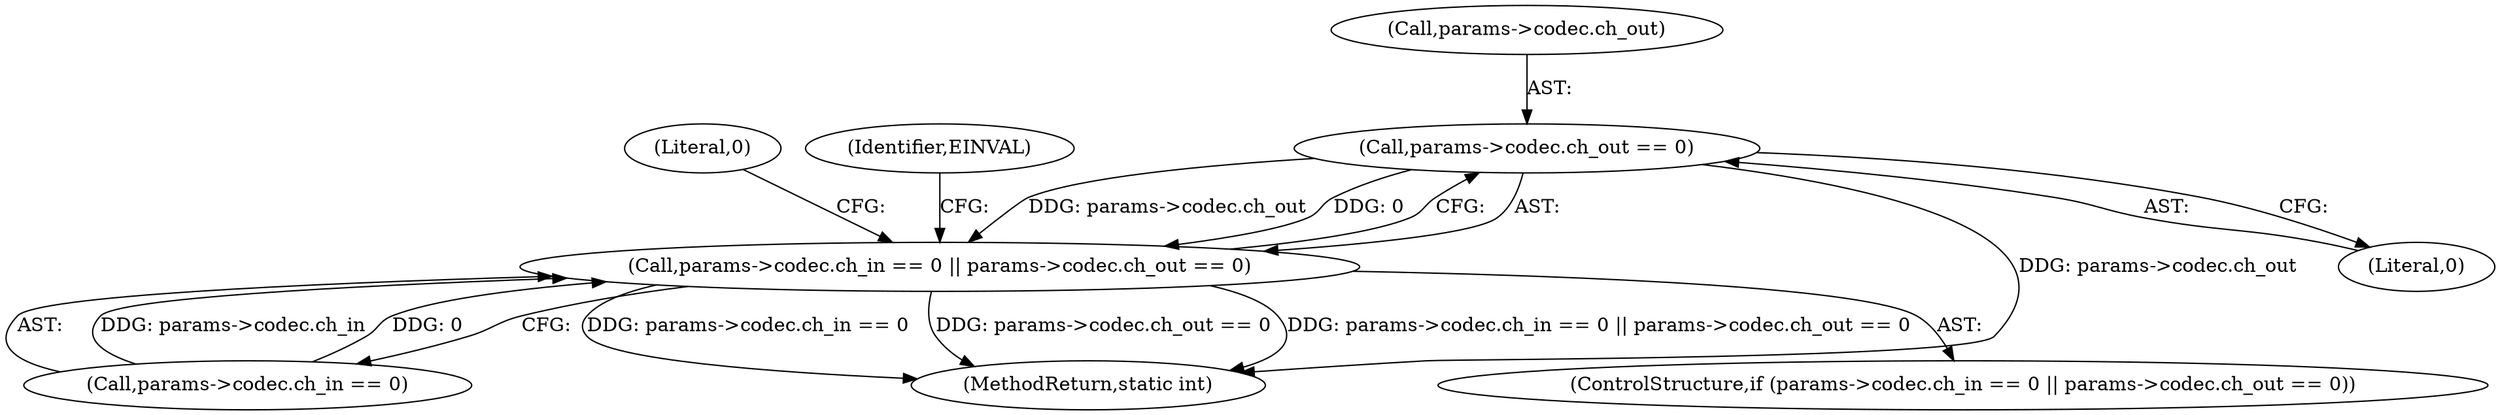 digraph "0_linux_6217e5ede23285ddfee10d2e4ba0cc2d4c046205@pointer" {
"1000158" [label="(Call,params->codec.ch_out == 0)"];
"1000150" [label="(Call,params->codec.ch_in == 0 || params->codec.ch_out == 0)"];
"1000169" [label="(Literal,0)"];
"1000159" [label="(Call,params->codec.ch_out)"];
"1000170" [label="(MethodReturn,static int)"];
"1000167" [label="(Identifier,EINVAL)"];
"1000164" [label="(Literal,0)"];
"1000158" [label="(Call,params->codec.ch_out == 0)"];
"1000151" [label="(Call,params->codec.ch_in == 0)"];
"1000150" [label="(Call,params->codec.ch_in == 0 || params->codec.ch_out == 0)"];
"1000149" [label="(ControlStructure,if (params->codec.ch_in == 0 || params->codec.ch_out == 0))"];
"1000158" -> "1000150"  [label="AST: "];
"1000158" -> "1000164"  [label="CFG: "];
"1000159" -> "1000158"  [label="AST: "];
"1000164" -> "1000158"  [label="AST: "];
"1000150" -> "1000158"  [label="CFG: "];
"1000158" -> "1000170"  [label="DDG: params->codec.ch_out"];
"1000158" -> "1000150"  [label="DDG: params->codec.ch_out"];
"1000158" -> "1000150"  [label="DDG: 0"];
"1000150" -> "1000149"  [label="AST: "];
"1000150" -> "1000151"  [label="CFG: "];
"1000151" -> "1000150"  [label="AST: "];
"1000167" -> "1000150"  [label="CFG: "];
"1000169" -> "1000150"  [label="CFG: "];
"1000150" -> "1000170"  [label="DDG: params->codec.ch_in == 0 || params->codec.ch_out == 0"];
"1000150" -> "1000170"  [label="DDG: params->codec.ch_in == 0"];
"1000150" -> "1000170"  [label="DDG: params->codec.ch_out == 0"];
"1000151" -> "1000150"  [label="DDG: params->codec.ch_in"];
"1000151" -> "1000150"  [label="DDG: 0"];
}

